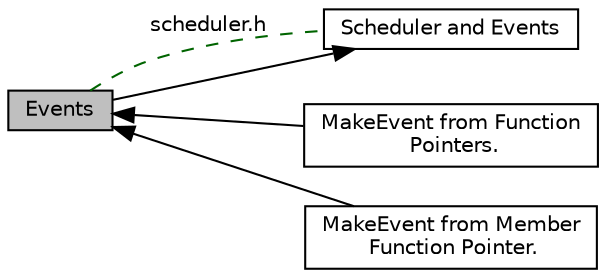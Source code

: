 digraph "Events"
{
  edge [fontname="Helvetica",fontsize="10",labelfontname="Helvetica",labelfontsize="10"];
  node [fontname="Helvetica",fontsize="10",shape=record];
  rankdir=LR;
  Node3 [label="MakeEvent from Function\l Pointers.",height=0.2,width=0.4,color="black", fillcolor="white", style="filled",URL="$d0/dac/group__makeeventfnptr.html"];
  Node1 [label="Scheduler and Events",height=0.2,width=0.4,color="black", fillcolor="white", style="filled",URL="$d6/dcb/group__scheduler.html",tooltip="Manage the event list by creating and scheduling events. "];
  Node0 [label="Events",height=0.2,width=0.4,color="black", fillcolor="grey75", style="filled", fontcolor="black"];
  Node2 [label="MakeEvent from Member\l Function Pointer.",height=0.2,width=0.4,color="black", fillcolor="white", style="filled",URL="$d8/dea/group__makeeventmemptr.html"];
  Node1->Node0 [shape=plaintext, dir="back", style="solid"];
  Node0->Node2 [shape=plaintext, dir="back", style="solid"];
  Node0->Node3 [shape=plaintext, dir="back", style="solid"];
  Node0->Node1 [shape=plaintext, label="scheduler.h", color="darkgreen", dir="none", style="dashed"];
}
